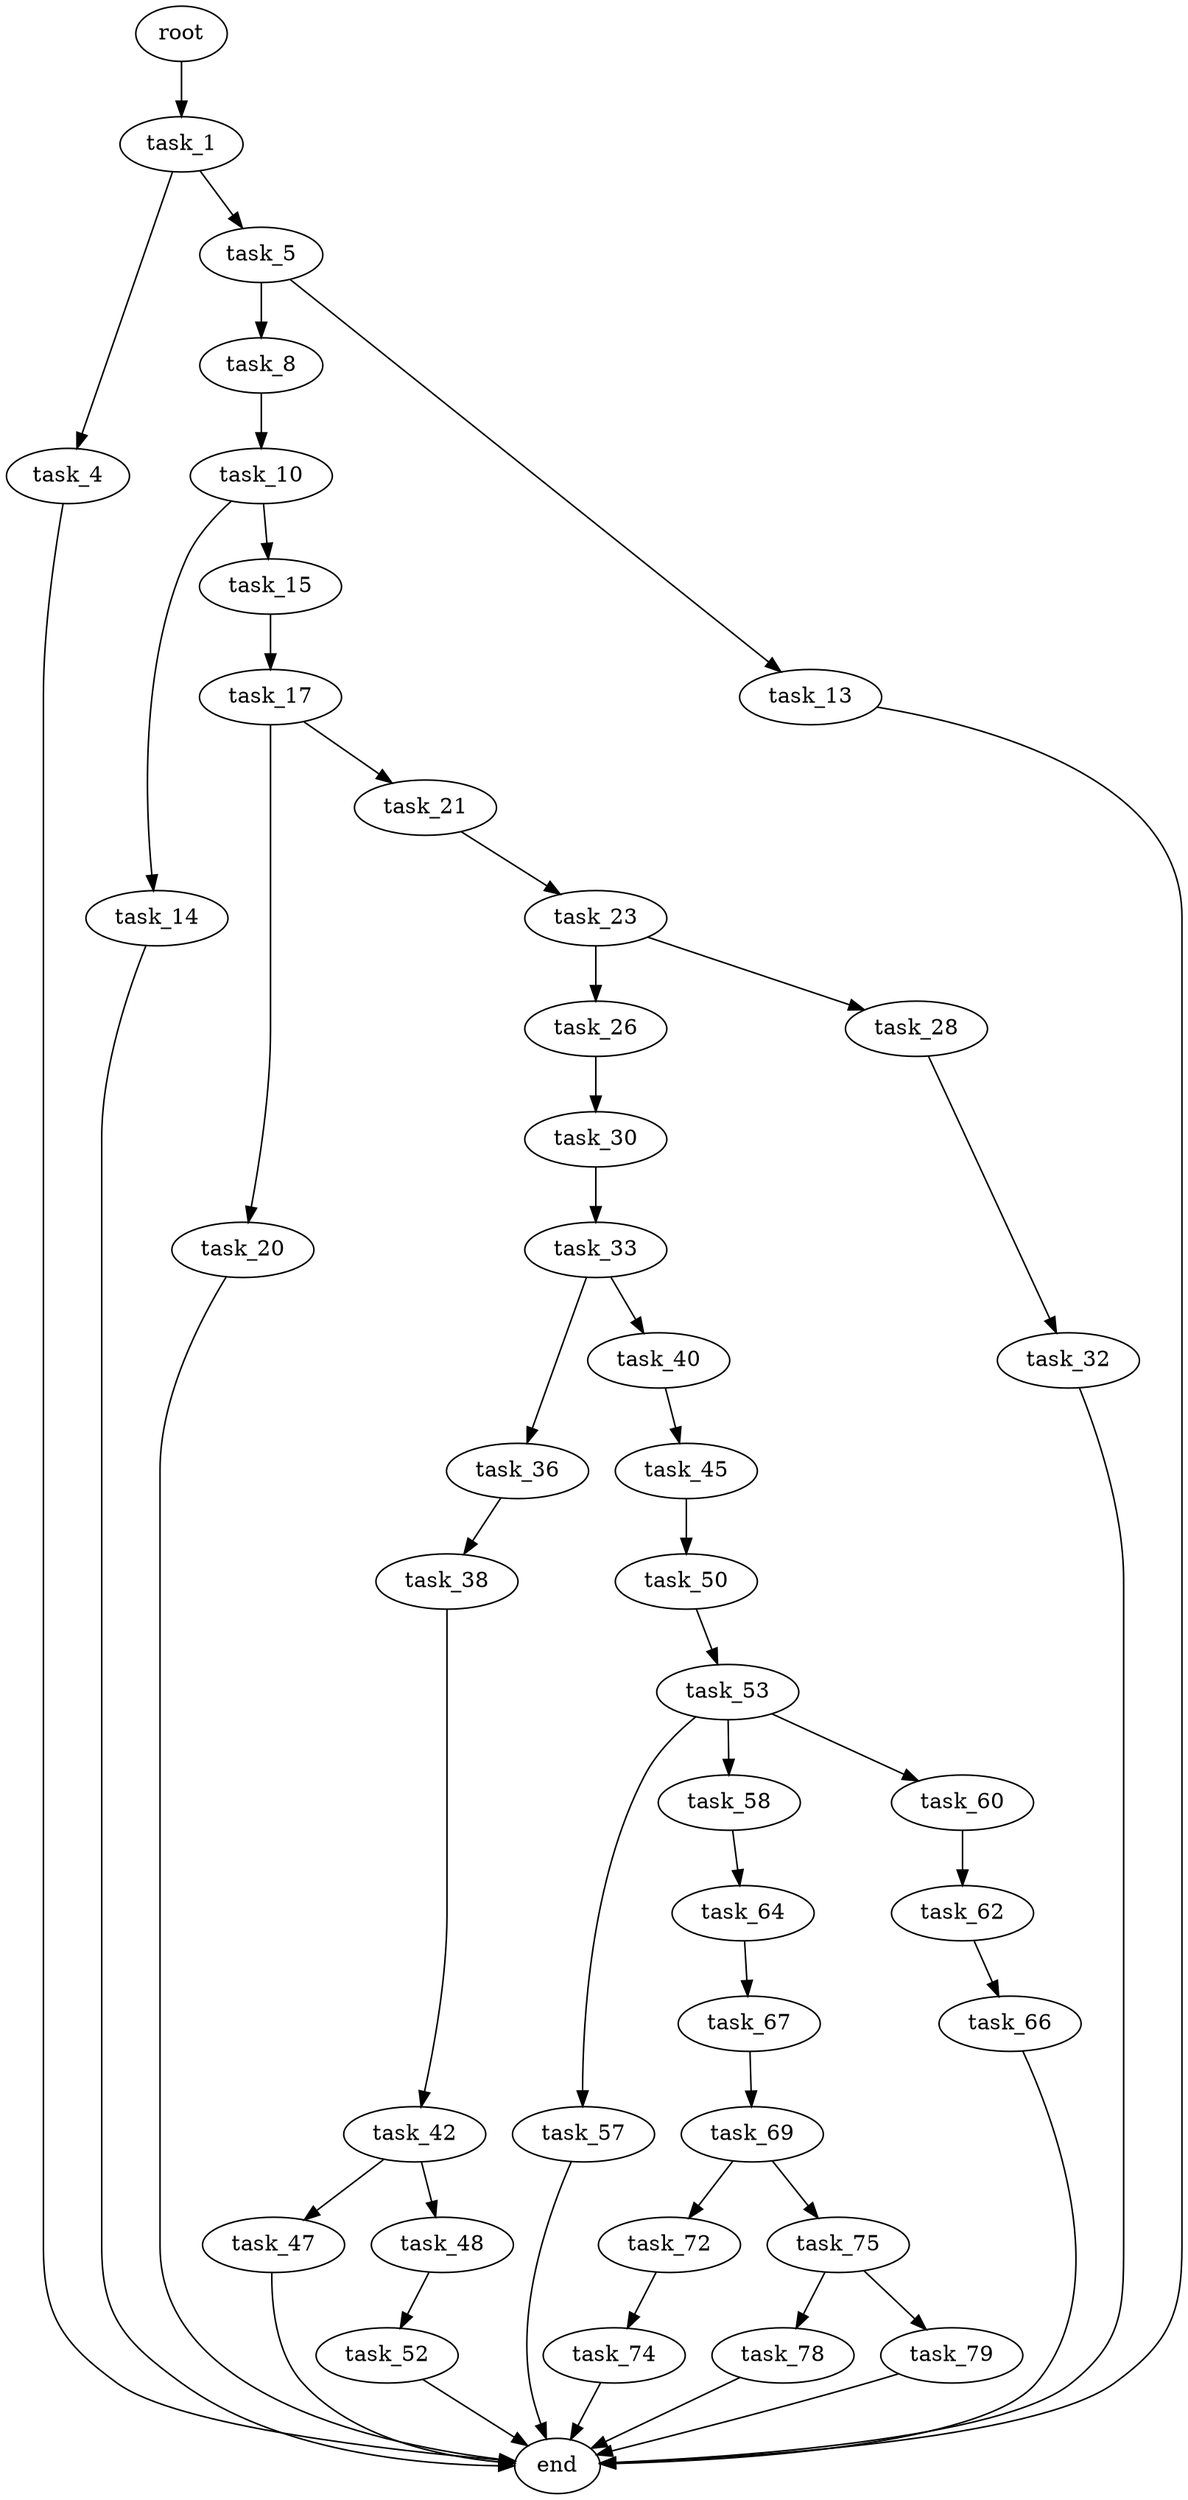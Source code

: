 digraph G {
  root [size="0.000000"];
  task_1 [size="782757789696.000000"];
  task_4 [size="1174605720413.000000"];
  task_5 [size="6023312196.000000"];
  task_8 [size="248074490845.000000"];
  task_10 [size="4706431462.000000"];
  task_13 [size="29620874453.000000"];
  task_14 [size="785907694267.000000"];
  task_15 [size="28991029248.000000"];
  task_17 [size="782757789696.000000"];
  task_20 [size="141137291900.000000"];
  task_21 [size="45502505399.000000"];
  task_23 [size="10390391897.000000"];
  task_26 [size="782757789696.000000"];
  task_28 [size="19518710101.000000"];
  task_30 [size="134217728000.000000"];
  task_32 [size="368293445632.000000"];
  task_33 [size="1073741824000.000000"];
  task_36 [size="292297240079.000000"];
  task_38 [size="10686166471.000000"];
  task_40 [size="1073741824000.000000"];
  task_42 [size="1194735510919.000000"];
  task_45 [size="421485026187.000000"];
  task_47 [size="24634975146.000000"];
  task_48 [size="8589934592.000000"];
  task_50 [size="8589934592.000000"];
  task_52 [size="68719476736.000000"];
  task_53 [size="288271043034.000000"];
  task_57 [size="2780538788.000000"];
  task_58 [size="737792024652.000000"];
  task_60 [size="382104603430.000000"];
  task_62 [size="276609953347.000000"];
  task_64 [size="17221994111.000000"];
  task_66 [size="533656142579.000000"];
  task_67 [size="549755813888.000000"];
  task_69 [size="42123726699.000000"];
  task_72 [size="284256812785.000000"];
  task_74 [size="549755813888.000000"];
  task_75 [size="549755813888.000000"];
  task_78 [size="549755813888.000000"];
  task_79 [size="782757789696.000000"];
  end [size="0.000000"];

  root -> task_1 [size="1.000000"];
  task_1 -> task_4 [size="679477248.000000"];
  task_1 -> task_5 [size="679477248.000000"];
  task_4 -> end [size="1.000000"];
  task_5 -> task_8 [size="134217728.000000"];
  task_5 -> task_13 [size="134217728.000000"];
  task_8 -> task_10 [size="411041792.000000"];
  task_10 -> task_14 [size="134217728.000000"];
  task_10 -> task_15 [size="134217728.000000"];
  task_13 -> end [size="1.000000"];
  task_14 -> end [size="1.000000"];
  task_15 -> task_17 [size="75497472.000000"];
  task_17 -> task_20 [size="679477248.000000"];
  task_17 -> task_21 [size="679477248.000000"];
  task_20 -> end [size="1.000000"];
  task_21 -> task_23 [size="209715200.000000"];
  task_23 -> task_26 [size="301989888.000000"];
  task_23 -> task_28 [size="301989888.000000"];
  task_26 -> task_30 [size="679477248.000000"];
  task_28 -> task_32 [size="679477248.000000"];
  task_30 -> task_33 [size="209715200.000000"];
  task_32 -> end [size="1.000000"];
  task_33 -> task_36 [size="838860800.000000"];
  task_33 -> task_40 [size="838860800.000000"];
  task_36 -> task_38 [size="209715200.000000"];
  task_38 -> task_42 [size="679477248.000000"];
  task_40 -> task_45 [size="838860800.000000"];
  task_42 -> task_47 [size="838860800.000000"];
  task_42 -> task_48 [size="838860800.000000"];
  task_45 -> task_50 [size="301989888.000000"];
  task_47 -> end [size="1.000000"];
  task_48 -> task_52 [size="33554432.000000"];
  task_50 -> task_53 [size="33554432.000000"];
  task_52 -> end [size="1.000000"];
  task_53 -> task_57 [size="679477248.000000"];
  task_53 -> task_58 [size="679477248.000000"];
  task_53 -> task_60 [size="679477248.000000"];
  task_57 -> end [size="1.000000"];
  task_58 -> task_64 [size="838860800.000000"];
  task_60 -> task_62 [size="411041792.000000"];
  task_62 -> task_66 [size="301989888.000000"];
  task_64 -> task_67 [size="301989888.000000"];
  task_66 -> end [size="1.000000"];
  task_67 -> task_69 [size="536870912.000000"];
  task_69 -> task_72 [size="33554432.000000"];
  task_69 -> task_75 [size="33554432.000000"];
  task_72 -> task_74 [size="536870912.000000"];
  task_74 -> end [size="1.000000"];
  task_75 -> task_78 [size="536870912.000000"];
  task_75 -> task_79 [size="536870912.000000"];
  task_78 -> end [size="1.000000"];
  task_79 -> end [size="1.000000"];
}
